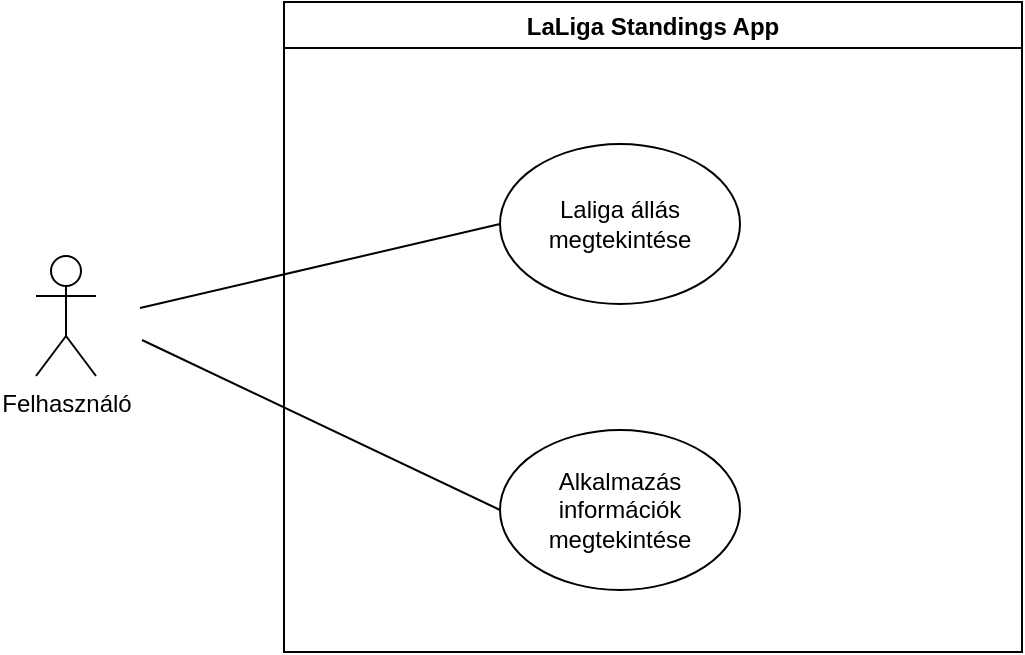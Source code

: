 <mxfile version="17.2.1" type="device"><diagram id="LafPvbcR_oZif3DlRNvc" name="Page-1"><mxGraphModel dx="1422" dy="857" grid="0" gridSize="10" guides="1" tooltips="1" connect="1" arrows="1" fold="1" page="1" pageScale="1" pageWidth="827" pageHeight="1169" math="0" shadow="0"><root><mxCell id="0"/><mxCell id="1" parent="0"/><mxCell id="c_OXD6OdHn_1waOnATXi-1" value="Felhasználó" style="shape=umlActor;verticalLabelPosition=bottom;verticalAlign=top;html=1;outlineConnect=0;" vertex="1" parent="1"><mxGeometry x="168" y="322" width="30" height="60" as="geometry"/></mxCell><mxCell id="c_OXD6OdHn_1waOnATXi-13" value="Laliga állás megtekintése" style="ellipse;whiteSpace=wrap;html=1;" vertex="1" parent="1"><mxGeometry x="400" y="266" width="120" height="80" as="geometry"/></mxCell><mxCell id="c_OXD6OdHn_1waOnATXi-14" value="Alkalmazás információk megtekintése" style="ellipse;whiteSpace=wrap;html=1;" vertex="1" parent="1"><mxGeometry x="400" y="409" width="120" height="80" as="geometry"/></mxCell><mxCell id="c_OXD6OdHn_1waOnATXi-16" value="LaLiga Standings App" style="swimlane;" vertex="1" parent="1"><mxGeometry x="292" y="195" width="369" height="325" as="geometry"/></mxCell><mxCell id="c_OXD6OdHn_1waOnATXi-19" value="" style="endArrow=none;html=1;rounded=0;entryX=0;entryY=0.5;entryDx=0;entryDy=0;" edge="1" parent="1" target="c_OXD6OdHn_1waOnATXi-13"><mxGeometry width="50" height="50" relative="1" as="geometry"><mxPoint x="220" y="348" as="sourcePoint"/><mxPoint x="597" y="391" as="targetPoint"/></mxGeometry></mxCell><mxCell id="c_OXD6OdHn_1waOnATXi-20" value="" style="endArrow=none;html=1;rounded=0;entryX=0;entryY=0.5;entryDx=0;entryDy=0;" edge="1" parent="1" target="c_OXD6OdHn_1waOnATXi-14"><mxGeometry width="50" height="50" relative="1" as="geometry"><mxPoint x="221" y="364" as="sourcePoint"/><mxPoint x="410" y="316" as="targetPoint"/></mxGeometry></mxCell></root></mxGraphModel></diagram></mxfile>